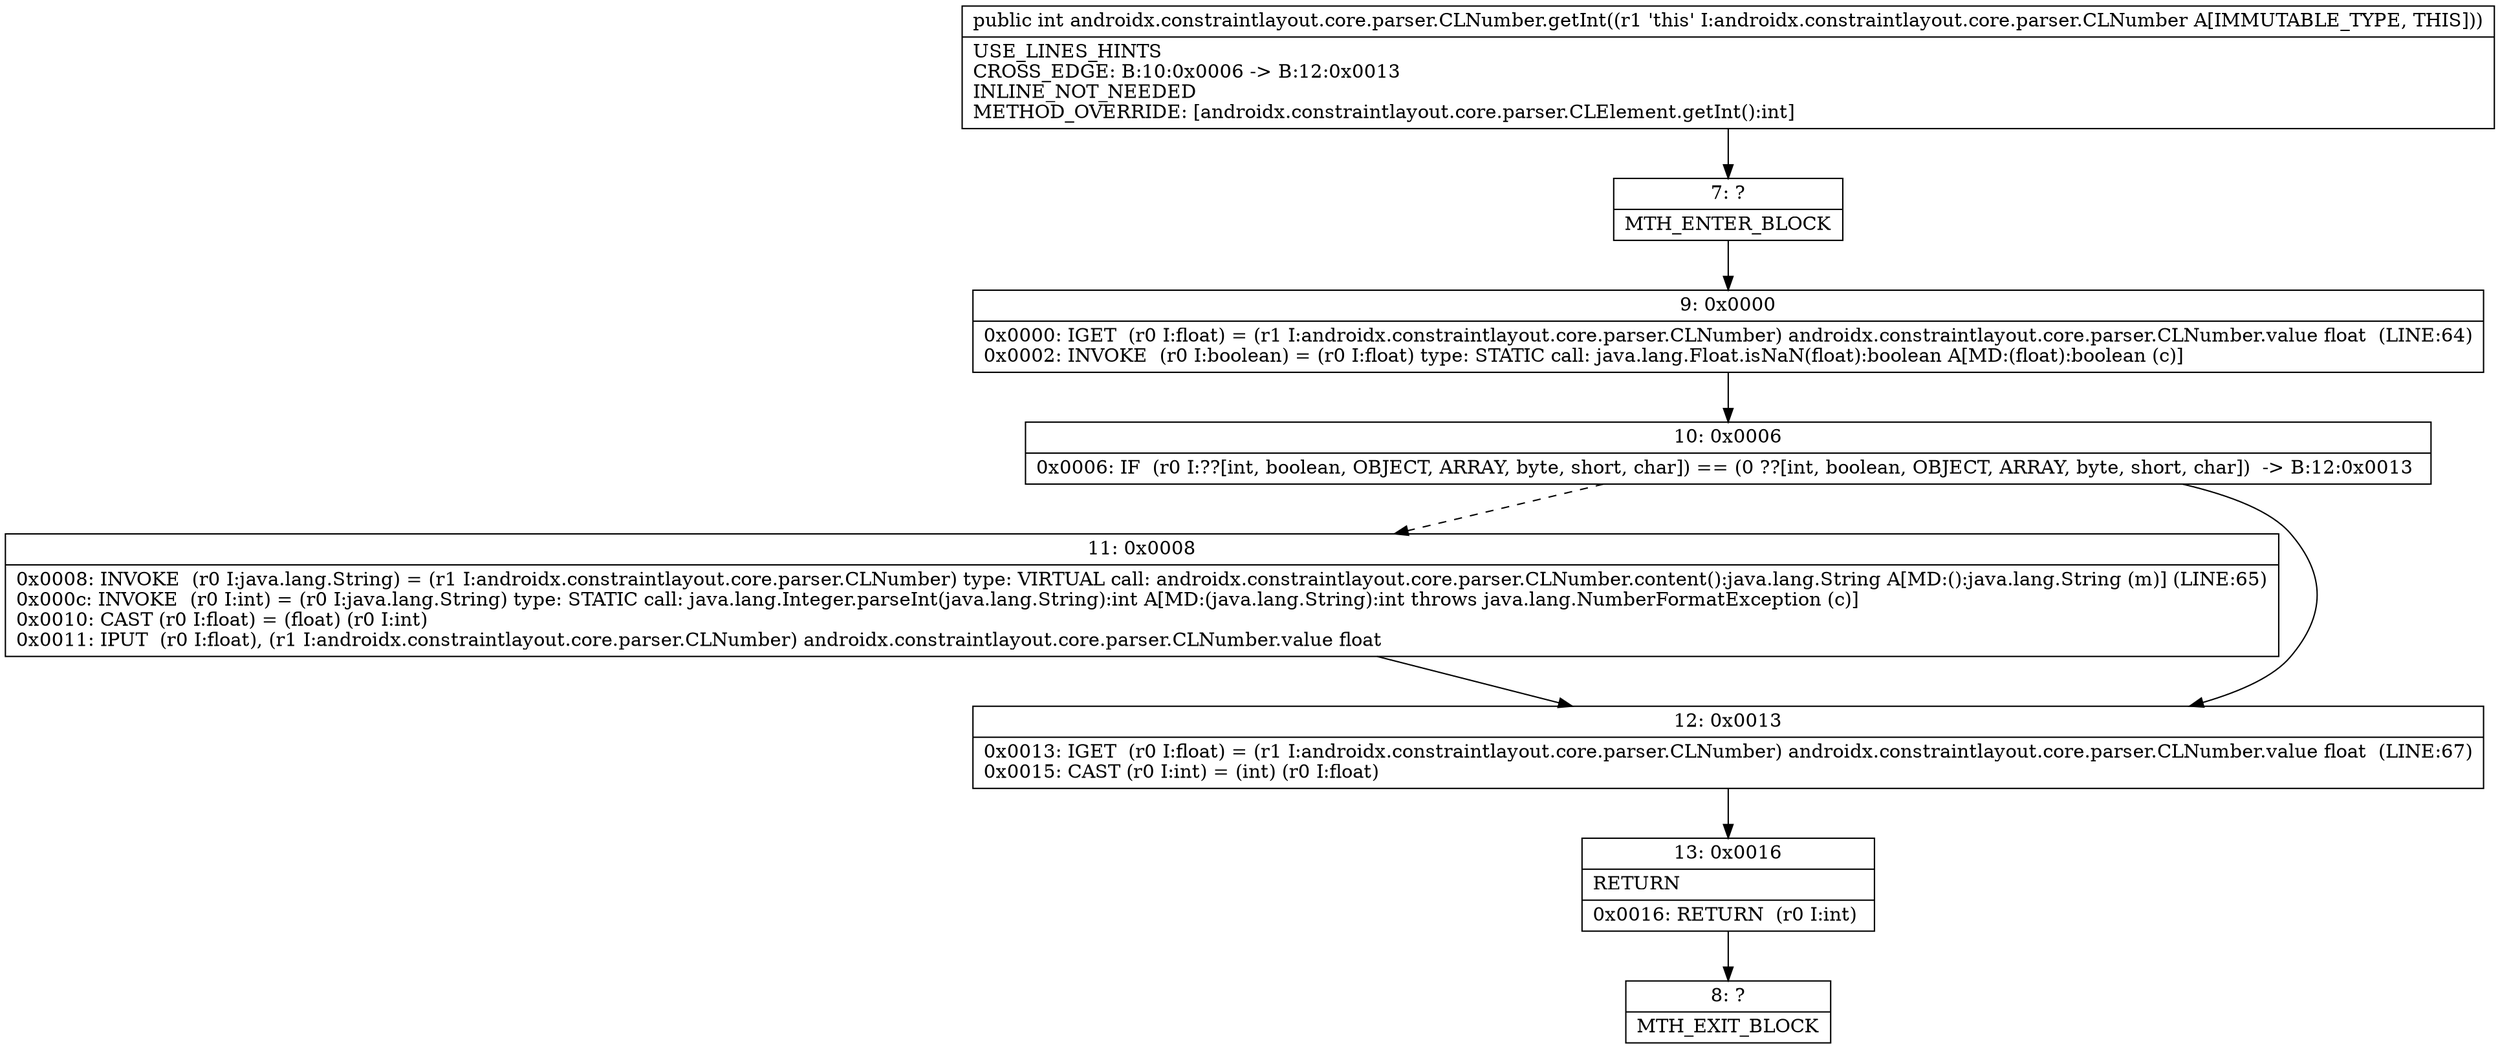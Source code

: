 digraph "CFG forandroidx.constraintlayout.core.parser.CLNumber.getInt()I" {
Node_7 [shape=record,label="{7\:\ ?|MTH_ENTER_BLOCK\l}"];
Node_9 [shape=record,label="{9\:\ 0x0000|0x0000: IGET  (r0 I:float) = (r1 I:androidx.constraintlayout.core.parser.CLNumber) androidx.constraintlayout.core.parser.CLNumber.value float  (LINE:64)\l0x0002: INVOKE  (r0 I:boolean) = (r0 I:float) type: STATIC call: java.lang.Float.isNaN(float):boolean A[MD:(float):boolean (c)]\l}"];
Node_10 [shape=record,label="{10\:\ 0x0006|0x0006: IF  (r0 I:??[int, boolean, OBJECT, ARRAY, byte, short, char]) == (0 ??[int, boolean, OBJECT, ARRAY, byte, short, char])  \-\> B:12:0x0013 \l}"];
Node_11 [shape=record,label="{11\:\ 0x0008|0x0008: INVOKE  (r0 I:java.lang.String) = (r1 I:androidx.constraintlayout.core.parser.CLNumber) type: VIRTUAL call: androidx.constraintlayout.core.parser.CLNumber.content():java.lang.String A[MD:():java.lang.String (m)] (LINE:65)\l0x000c: INVOKE  (r0 I:int) = (r0 I:java.lang.String) type: STATIC call: java.lang.Integer.parseInt(java.lang.String):int A[MD:(java.lang.String):int throws java.lang.NumberFormatException (c)]\l0x0010: CAST (r0 I:float) = (float) (r0 I:int) \l0x0011: IPUT  (r0 I:float), (r1 I:androidx.constraintlayout.core.parser.CLNumber) androidx.constraintlayout.core.parser.CLNumber.value float \l}"];
Node_12 [shape=record,label="{12\:\ 0x0013|0x0013: IGET  (r0 I:float) = (r1 I:androidx.constraintlayout.core.parser.CLNumber) androidx.constraintlayout.core.parser.CLNumber.value float  (LINE:67)\l0x0015: CAST (r0 I:int) = (int) (r0 I:float) \l}"];
Node_13 [shape=record,label="{13\:\ 0x0016|RETURN\l|0x0016: RETURN  (r0 I:int) \l}"];
Node_8 [shape=record,label="{8\:\ ?|MTH_EXIT_BLOCK\l}"];
MethodNode[shape=record,label="{public int androidx.constraintlayout.core.parser.CLNumber.getInt((r1 'this' I:androidx.constraintlayout.core.parser.CLNumber A[IMMUTABLE_TYPE, THIS]))  | USE_LINES_HINTS\lCROSS_EDGE: B:10:0x0006 \-\> B:12:0x0013\lINLINE_NOT_NEEDED\lMETHOD_OVERRIDE: [androidx.constraintlayout.core.parser.CLElement.getInt():int]\l}"];
MethodNode -> Node_7;Node_7 -> Node_9;
Node_9 -> Node_10;
Node_10 -> Node_11[style=dashed];
Node_10 -> Node_12;
Node_11 -> Node_12;
Node_12 -> Node_13;
Node_13 -> Node_8;
}

